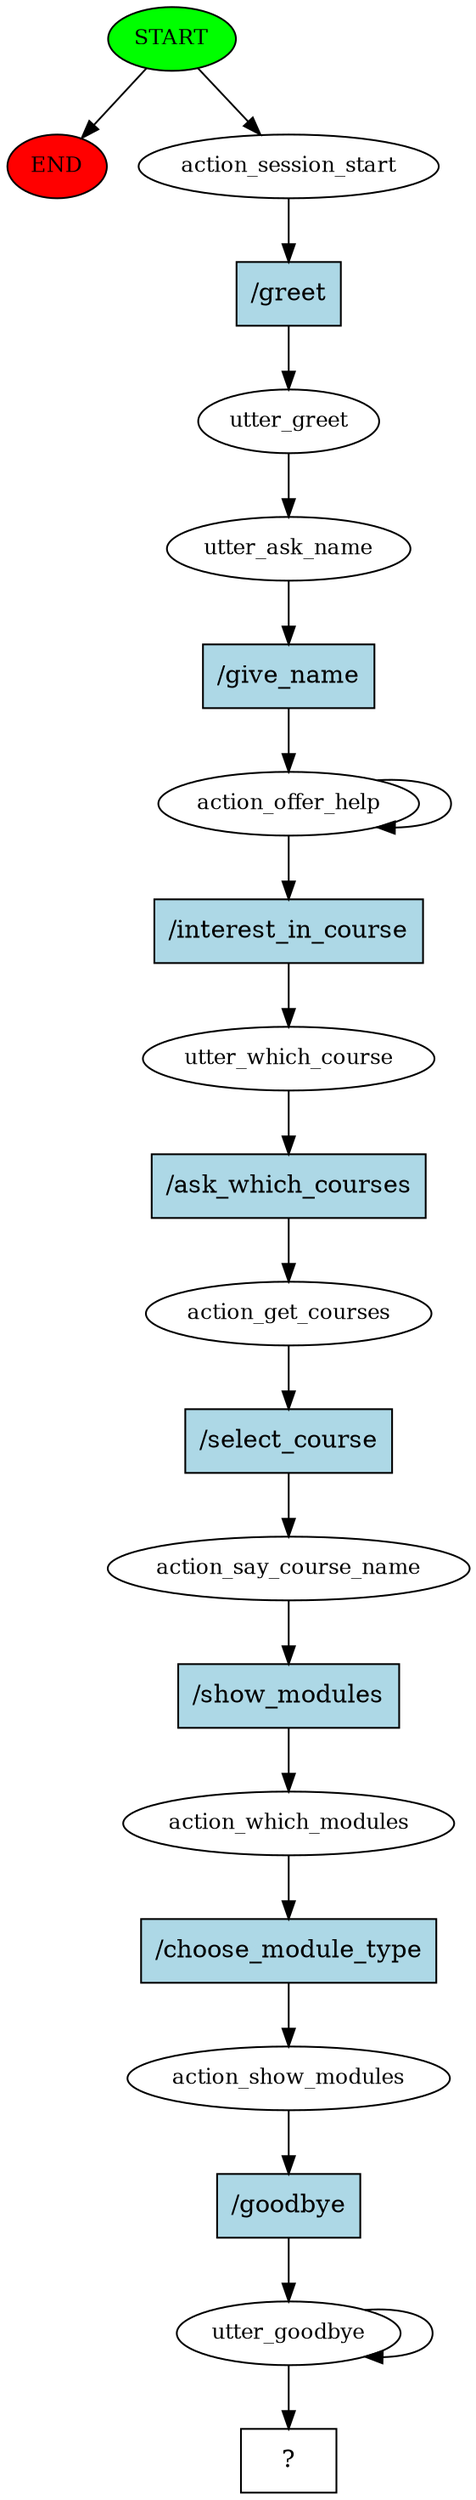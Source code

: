 digraph  {
0 [class="start active", fillcolor=green, fontsize=12, label=START, style=filled];
"-1" [class=end, fillcolor=red, fontsize=12, label=END, style=filled];
1 [class=active, fontsize=12, label=action_session_start];
2 [class=active, fontsize=12, label=utter_greet];
3 [class=active, fontsize=12, label=utter_ask_name];
4 [class=active, fontsize=12, label=action_offer_help];
6 [class=active, fontsize=12, label=utter_which_course];
7 [class=active, fontsize=12, label=action_get_courses];
8 [class=active, fontsize=12, label=action_say_course_name];
9 [class=active, fontsize=12, label=action_which_modules];
10 [class=active, fontsize=12, label=action_show_modules];
11 [class=active, fontsize=12, label=utter_goodbye];
13 [class="intent dashed active", label="  ?  ", shape=rect];
14 [class="intent active", fillcolor=lightblue, label="/greet", shape=rect, style=filled];
15 [class="intent active", fillcolor=lightblue, label="/give_name", shape=rect, style=filled];
16 [class="intent active", fillcolor=lightblue, label="/interest_in_course", shape=rect, style=filled];
17 [class="intent active", fillcolor=lightblue, label="/ask_which_courses", shape=rect, style=filled];
18 [class="intent active", fillcolor=lightblue, label="/select_course", shape=rect, style=filled];
19 [class="intent active", fillcolor=lightblue, label="/show_modules", shape=rect, style=filled];
20 [class="intent active", fillcolor=lightblue, label="/choose_module_type", shape=rect, style=filled];
21 [class="intent active", fillcolor=lightblue, label="/goodbye", shape=rect, style=filled];
0 -> "-1"  [class="", key=NONE, label=""];
0 -> 1  [class=active, key=NONE, label=""];
1 -> 14  [class=active, key=0];
2 -> 3  [class=active, key=NONE, label=""];
3 -> 15  [class=active, key=0];
4 -> 4  [class=active, key=NONE, label=""];
4 -> 16  [class=active, key=0];
6 -> 17  [class=active, key=0];
7 -> 18  [class=active, key=0];
8 -> 19  [class=active, key=0];
9 -> 20  [class=active, key=0];
10 -> 21  [class=active, key=0];
11 -> 13  [class=active, key=NONE, label=""];
11 -> 11  [class=active, key=NONE, label=""];
14 -> 2  [class=active, key=0];
15 -> 4  [class=active, key=0];
16 -> 6  [class=active, key=0];
17 -> 7  [class=active, key=0];
18 -> 8  [class=active, key=0];
19 -> 9  [class=active, key=0];
20 -> 10  [class=active, key=0];
21 -> 11  [class=active, key=0];
}
